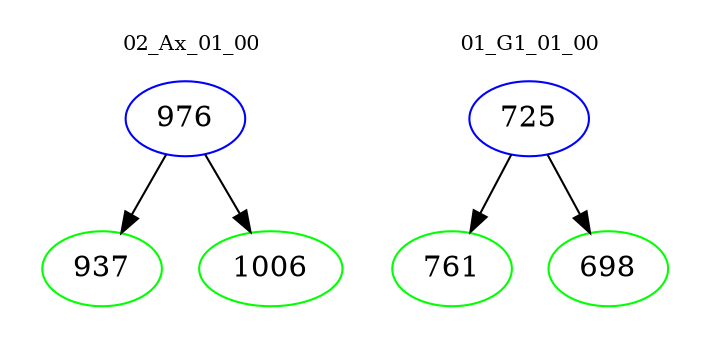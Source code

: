 digraph{
subgraph cluster_0 {
color = white
label = "02_Ax_01_00";
fontsize=10;
T0_976 [label="976", color="blue"]
T0_976 -> T0_937 [color="black"]
T0_937 [label="937", color="green"]
T0_976 -> T0_1006 [color="black"]
T0_1006 [label="1006", color="green"]
}
subgraph cluster_1 {
color = white
label = "01_G1_01_00";
fontsize=10;
T1_725 [label="725", color="blue"]
T1_725 -> T1_761 [color="black"]
T1_761 [label="761", color="green"]
T1_725 -> T1_698 [color="black"]
T1_698 [label="698", color="green"]
}
}
